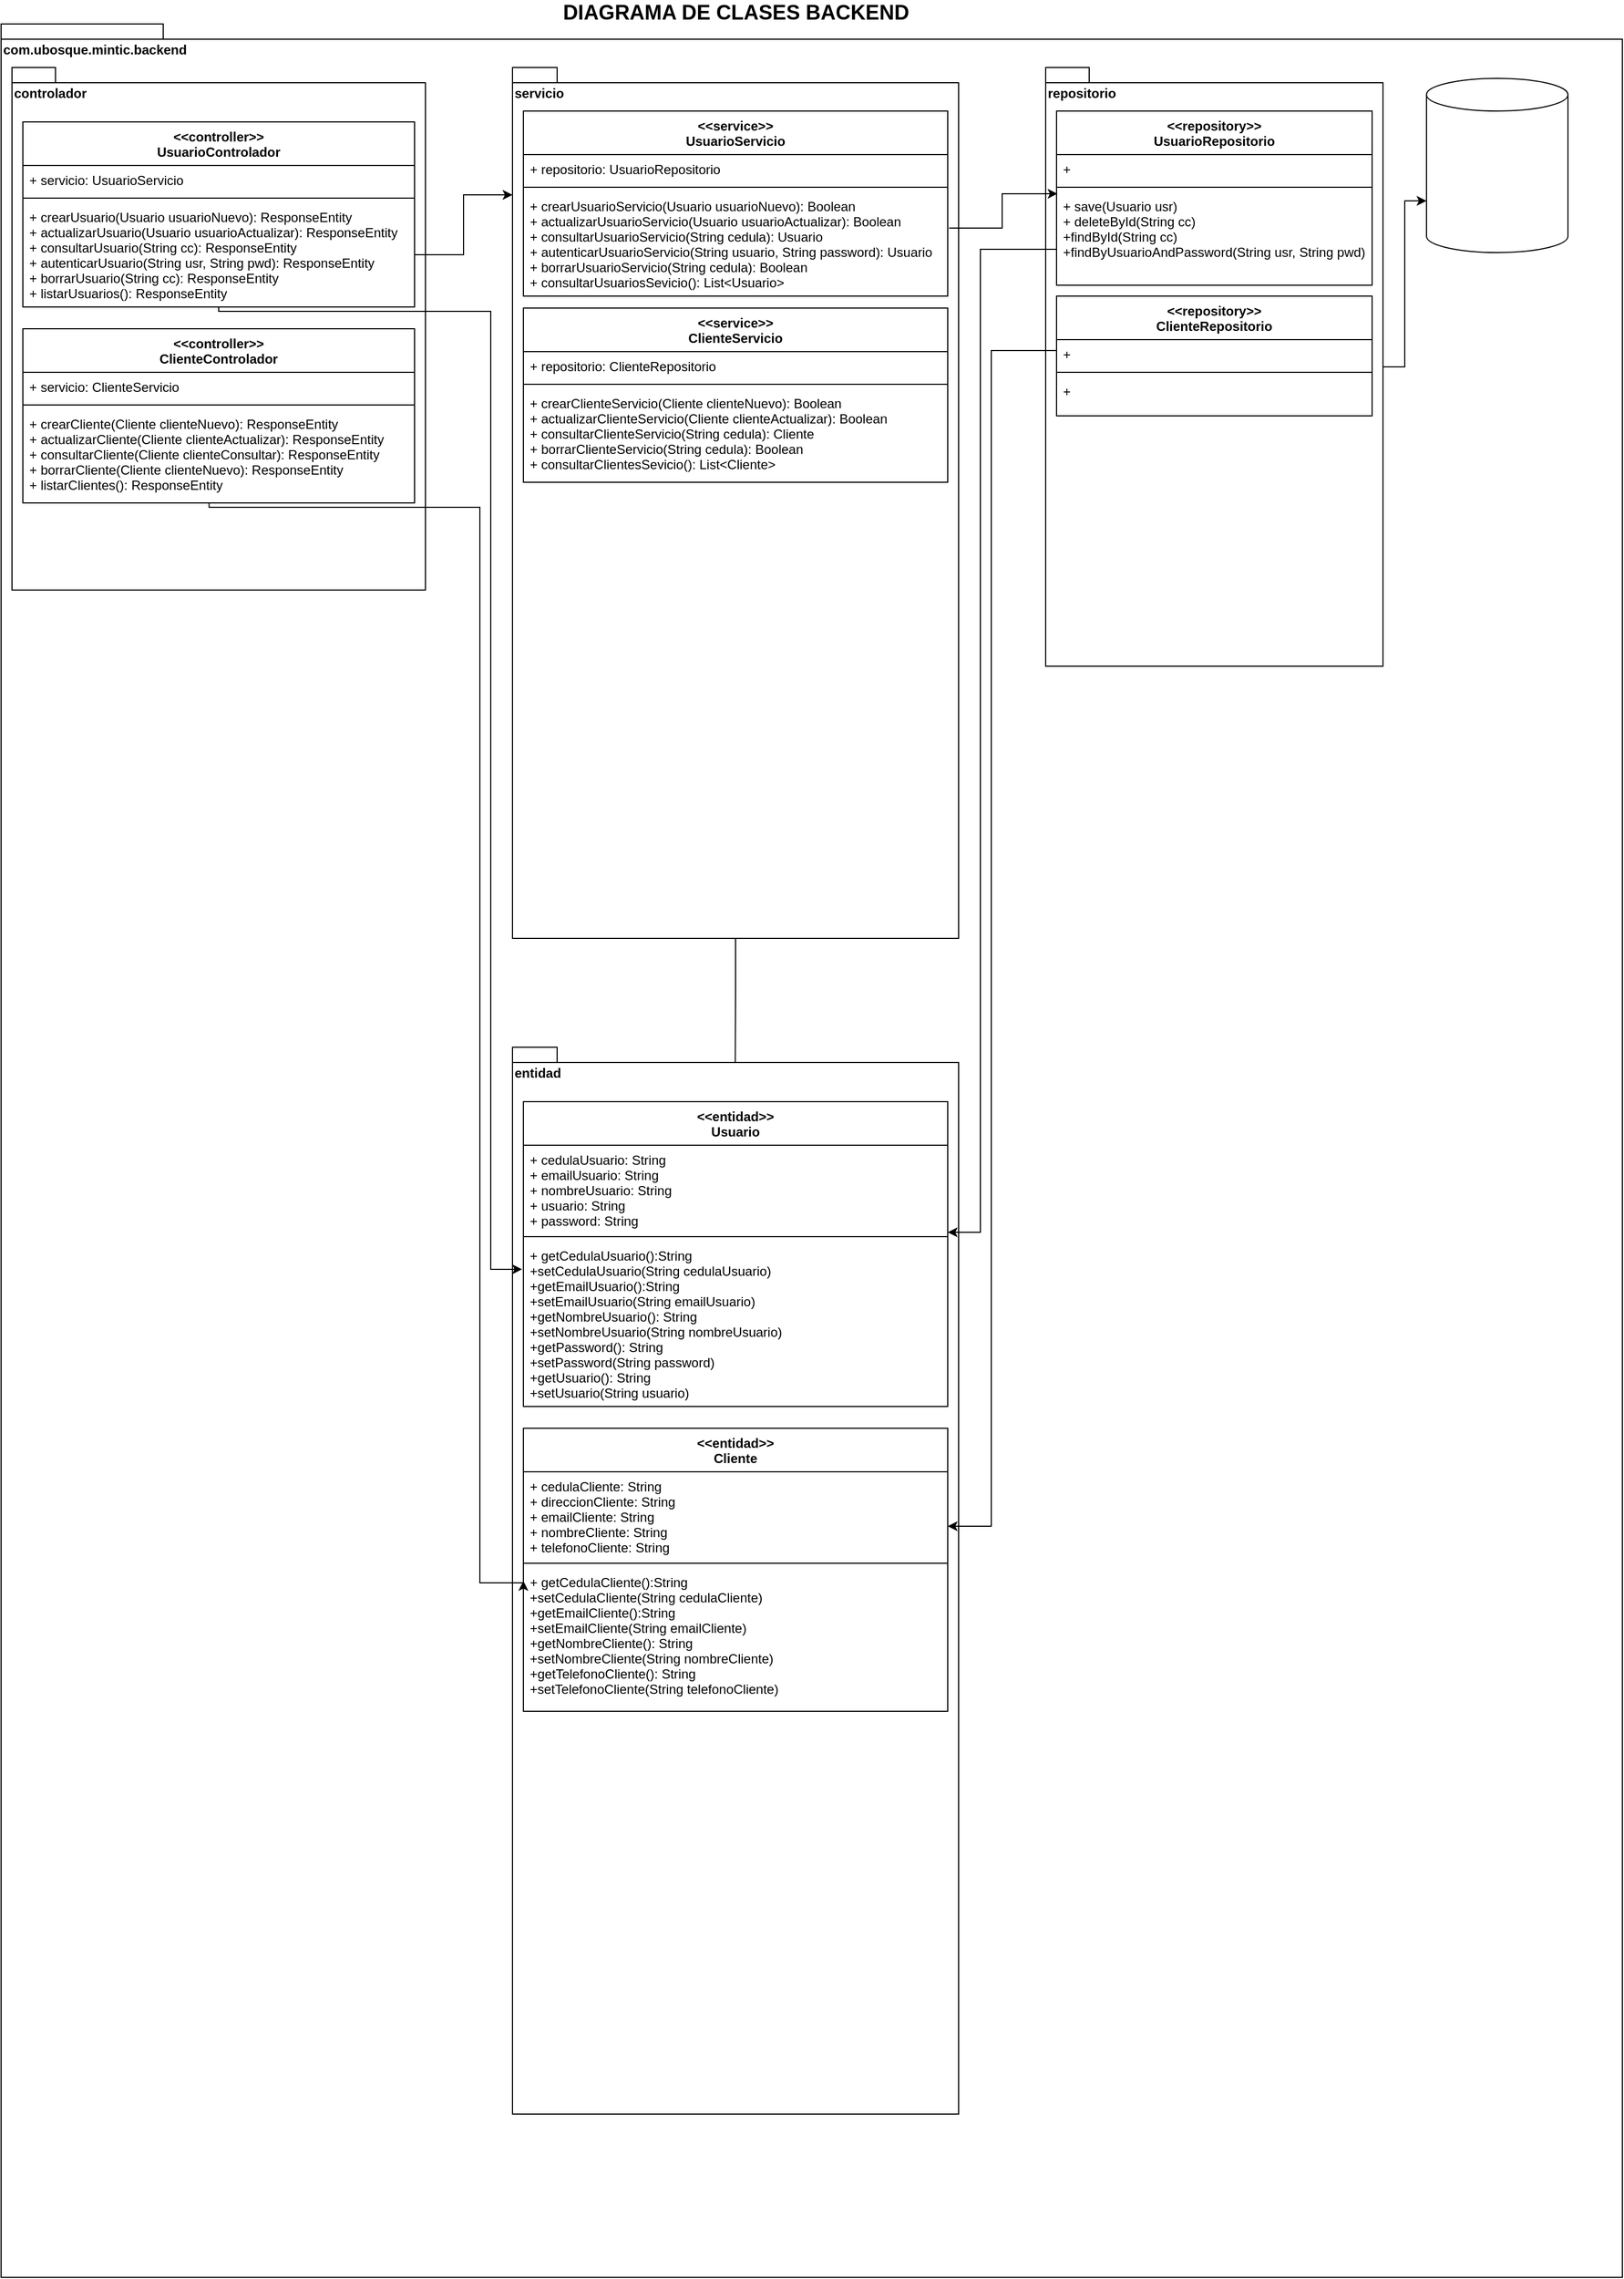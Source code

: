 <mxfile version="15.3.3" type="google"><diagram id="_nIbVGABqkTb8oMi8SBm" name="Page-1"><mxGraphModel dx="1422" dy="705" grid="1" gridSize="10" guides="1" tooltips="1" connect="1" arrows="1" fold="1" page="1" pageScale="1" pageWidth="827" pageHeight="1169" math="0" shadow="0"><root><mxCell id="0"/><mxCell id="1" parent="0"/><mxCell id="5slj-tre2RWCAVTYIook-1" value="com.ubosque.mintic.backend" style="shape=folder;fontStyle=1;spacingTop=10;tabWidth=40;tabHeight=14;tabPosition=left;html=1;align=left;verticalAlign=top;" parent="1" vertex="1"><mxGeometry x="10" y="30" width="1490" height="2070" as="geometry"/></mxCell><mxCell id="VUVFW0-k1MgklpLP-c04-1" value="controlador" style="shape=folder;fontStyle=1;spacingTop=10;tabWidth=40;tabHeight=14;tabPosition=left;html=1;align=left;verticalAlign=top;" parent="1" vertex="1"><mxGeometry x="20" y="70" width="380" height="480" as="geometry"/></mxCell><mxCell id="VUVFW0-k1MgklpLP-c04-2" value="&lt;&lt;controller&gt;&gt;&#10;UsuarioControlador" style="swimlane;fontStyle=1;align=center;verticalAlign=top;childLayout=stackLayout;horizontal=1;startSize=40;horizontalStack=0;resizeParent=1;resizeParentMax=0;resizeLast=0;collapsible=1;marginBottom=0;" parent="1" vertex="1"><mxGeometry x="30" y="120" width="360" height="170" as="geometry"/></mxCell><mxCell id="VUVFW0-k1MgklpLP-c04-3" value="+ servicio: UsuarioServicio" style="text;strokeColor=none;fillColor=none;align=left;verticalAlign=top;spacingLeft=4;spacingRight=4;overflow=hidden;rotatable=0;points=[[0,0.5],[1,0.5]];portConstraint=eastwest;" parent="VUVFW0-k1MgklpLP-c04-2" vertex="1"><mxGeometry y="40" width="360" height="26" as="geometry"/></mxCell><mxCell id="VUVFW0-k1MgklpLP-c04-4" value="" style="line;strokeWidth=1;fillColor=none;align=left;verticalAlign=middle;spacingTop=-1;spacingLeft=3;spacingRight=3;rotatable=0;labelPosition=right;points=[];portConstraint=eastwest;" parent="VUVFW0-k1MgklpLP-c04-2" vertex="1"><mxGeometry y="66" width="360" height="8" as="geometry"/></mxCell><mxCell id="VUVFW0-k1MgklpLP-c04-5" value="+ crearUsuario(Usuario usuarioNuevo): ResponseEntity&#10;+ actualizarUsuario(Usuario usuarioActualizar): ResponseEntity&#10;+ consultarUsuario(String cc): ResponseEntity&#10;+ autenticarUsuario(String usr, String pwd): ResponseEntity&#10;+ borrarUsuario(String cc): ResponseEntity&#10;+ listarUsuarios(): ResponseEntity" style="text;strokeColor=none;fillColor=none;align=left;verticalAlign=top;spacingLeft=4;spacingRight=4;overflow=hidden;rotatable=0;points=[[0,0.5],[1,0.5]];portConstraint=eastwest;" parent="VUVFW0-k1MgklpLP-c04-2" vertex="1"><mxGeometry y="74" width="360" height="96" as="geometry"/></mxCell><mxCell id="VUVFW0-k1MgklpLP-c04-41" style="edgeStyle=orthogonalEdgeStyle;rounded=0;orthogonalLoop=1;jettySize=auto;html=1;entryX=0.499;entryY=0.039;entryDx=0;entryDy=0;entryPerimeter=0;" parent="1" source="VUVFW0-k1MgklpLP-c04-7" target="VUVFW0-k1MgklpLP-c04-31" edge="1"><mxGeometry relative="1" as="geometry"/></mxCell><mxCell id="VUVFW0-k1MgklpLP-c04-7" value="servicio" style="shape=folder;fontStyle=1;spacingTop=10;tabWidth=40;tabHeight=14;tabPosition=left;html=1;align=left;verticalAlign=top;" parent="1" vertex="1"><mxGeometry x="480" y="70" width="410" height="800" as="geometry"/></mxCell><mxCell id="VUVFW0-k1MgklpLP-c04-8" value="&lt;&lt;service&gt;&gt;&#10;UsuarioServicio" style="swimlane;fontStyle=1;align=center;verticalAlign=top;childLayout=stackLayout;horizontal=1;startSize=40;horizontalStack=0;resizeParent=1;resizeParentMax=0;resizeLast=0;collapsible=1;marginBottom=0;" parent="1" vertex="1"><mxGeometry x="490" y="110" width="390" height="170" as="geometry"/></mxCell><mxCell id="VUVFW0-k1MgklpLP-c04-9" value="+ repositorio: UsuarioRepositorio" style="text;strokeColor=none;fillColor=none;align=left;verticalAlign=top;spacingLeft=4;spacingRight=4;overflow=hidden;rotatable=0;points=[[0,0.5],[1,0.5]];portConstraint=eastwest;" parent="VUVFW0-k1MgklpLP-c04-8" vertex="1"><mxGeometry y="40" width="390" height="26" as="geometry"/></mxCell><mxCell id="VUVFW0-k1MgklpLP-c04-10" value="" style="line;strokeWidth=1;fillColor=none;align=left;verticalAlign=middle;spacingTop=-1;spacingLeft=3;spacingRight=3;rotatable=0;labelPosition=right;points=[];portConstraint=eastwest;" parent="VUVFW0-k1MgklpLP-c04-8" vertex="1"><mxGeometry y="66" width="390" height="8" as="geometry"/></mxCell><mxCell id="VUVFW0-k1MgklpLP-c04-11" value="+ crearUsuarioServicio(Usuario usuarioNuevo): Boolean&#10;+ actualizarUsuarioServicio(Usuario usuarioActualizar): Boolean&#10;+ consultarUsuarioServicio(String cedula): Usuario&#10;+ autenticarUsuarioServicio(String usuario, String password): Usuario&#10;+ borrarUsuarioServicio(String cedula): Boolean&#10;+ consultarUsuariosSevicio(): List&lt;Usuario&gt;" style="text;strokeColor=none;fillColor=none;align=left;verticalAlign=top;spacingLeft=4;spacingRight=4;overflow=hidden;rotatable=0;points=[[0,0.5],[1,0.5]];portConstraint=eastwest;" parent="VUVFW0-k1MgklpLP-c04-8" vertex="1"><mxGeometry y="74" width="390" height="96" as="geometry"/></mxCell><mxCell id="VUVFW0-k1MgklpLP-c04-43" style="edgeStyle=orthogonalEdgeStyle;rounded=0;orthogonalLoop=1;jettySize=auto;html=1;entryX=0;entryY=0;entryDx=0;entryDy=112.5;entryPerimeter=0;" parent="1" source="VUVFW0-k1MgklpLP-c04-12" target="VUVFW0-k1MgklpLP-c04-17" edge="1"><mxGeometry relative="1" as="geometry"/></mxCell><mxCell id="VUVFW0-k1MgklpLP-c04-12" value="repositorio" style="shape=folder;fontStyle=1;spacingTop=10;tabWidth=40;tabHeight=14;tabPosition=left;html=1;align=left;verticalAlign=top;" parent="1" vertex="1"><mxGeometry x="970" y="70" width="310" height="550" as="geometry"/></mxCell><mxCell id="VUVFW0-k1MgklpLP-c04-13" value="&lt;&lt;repository&gt;&gt;&#10;UsuarioRepositorio" style="swimlane;fontStyle=1;align=center;verticalAlign=top;childLayout=stackLayout;horizontal=1;startSize=40;horizontalStack=0;resizeParent=1;resizeParentMax=0;resizeLast=0;collapsible=1;marginBottom=0;" parent="1" vertex="1"><mxGeometry x="980" y="110" width="290" height="160" as="geometry"/></mxCell><mxCell id="VUVFW0-k1MgklpLP-c04-14" value="+ " style="text;strokeColor=none;fillColor=none;align=left;verticalAlign=top;spacingLeft=4;spacingRight=4;overflow=hidden;rotatable=0;points=[[0,0.5],[1,0.5]];portConstraint=eastwest;" parent="VUVFW0-k1MgklpLP-c04-13" vertex="1"><mxGeometry y="40" width="290" height="26" as="geometry"/></mxCell><mxCell id="VUVFW0-k1MgklpLP-c04-15" value="" style="line;strokeWidth=1;fillColor=none;align=left;verticalAlign=middle;spacingTop=-1;spacingLeft=3;spacingRight=3;rotatable=0;labelPosition=right;points=[];portConstraint=eastwest;" parent="VUVFW0-k1MgklpLP-c04-13" vertex="1"><mxGeometry y="66" width="290" height="8" as="geometry"/></mxCell><mxCell id="VUVFW0-k1MgklpLP-c04-16" value="+ save(Usuario usr)&#10;+ deleteById(String cc)&#10;+findById(String cc)&#10;+findByUsuarioAndPassword(String usr, String pwd)" style="text;strokeColor=none;fillColor=none;align=left;verticalAlign=top;spacingLeft=4;spacingRight=4;overflow=hidden;rotatable=0;points=[[0,0.5],[1,0.5]];portConstraint=eastwest;" parent="VUVFW0-k1MgklpLP-c04-13" vertex="1"><mxGeometry y="74" width="290" height="86" as="geometry"/></mxCell><mxCell id="VUVFW0-k1MgklpLP-c04-17" value="" style="shape=cylinder3;whiteSpace=wrap;html=1;boundedLbl=1;backgroundOutline=1;size=15;align=left;verticalAlign=top;" parent="1" vertex="1"><mxGeometry x="1320" y="80" width="130" height="160" as="geometry"/></mxCell><mxCell id="VUVFW0-k1MgklpLP-c04-31" value="entidad" style="shape=folder;fontStyle=1;spacingTop=10;tabWidth=40;tabHeight=14;tabPosition=left;html=1;align=left;verticalAlign=top;" parent="1" vertex="1"><mxGeometry x="480" y="970" width="410" height="980" as="geometry"/></mxCell><mxCell id="VUVFW0-k1MgklpLP-c04-32" value="&lt;&lt;entidad&gt;&gt;&#10;Usuario" style="swimlane;fontStyle=1;align=center;verticalAlign=top;childLayout=stackLayout;horizontal=1;startSize=40;horizontalStack=0;resizeParent=1;resizeParentMax=0;resizeLast=0;collapsible=1;marginBottom=0;" parent="1" vertex="1"><mxGeometry x="490" y="1020" width="390" height="280" as="geometry"/></mxCell><mxCell id="VUVFW0-k1MgklpLP-c04-33" value="+ cedulaUsuario: String&#10;+ emailUsuario: String&#10;+ nombreUsuario: String&#10;+ usuario: String&#10;+ password: String" style="text;strokeColor=none;fillColor=none;align=left;verticalAlign=top;spacingLeft=4;spacingRight=4;overflow=hidden;rotatable=0;points=[[0,0.5],[1,0.5]];portConstraint=eastwest;" parent="VUVFW0-k1MgklpLP-c04-32" vertex="1"><mxGeometry y="40" width="390" height="80" as="geometry"/></mxCell><mxCell id="VUVFW0-k1MgklpLP-c04-34" value="" style="line;strokeWidth=1;fillColor=none;align=left;verticalAlign=middle;spacingTop=-1;spacingLeft=3;spacingRight=3;rotatable=0;labelPosition=right;points=[];portConstraint=eastwest;" parent="VUVFW0-k1MgklpLP-c04-32" vertex="1"><mxGeometry y="120" width="390" height="8" as="geometry"/></mxCell><mxCell id="VUVFW0-k1MgklpLP-c04-35" value="+ getCedulaUsuario():String&#10;+setCedulaUsuario(String cedulaUsuario)&#10;+getEmailUsuario():String&#10;+setEmailUsuario(String emailUsuario)&#10;+getNombreUsuario(): String&#10;+setNombreUsuario(String nombreUsuario)&#10;+getPassword(): String&#10;+setPassword(String password)&#10;+getUsuario(): String&#10;+setUsuario(String usuario)" style="text;strokeColor=none;fillColor=none;align=left;verticalAlign=top;spacingLeft=4;spacingRight=4;overflow=hidden;rotatable=0;points=[[0,0.5],[1,0.5]];portConstraint=eastwest;" parent="VUVFW0-k1MgklpLP-c04-32" vertex="1"><mxGeometry y="128" width="390" height="152" as="geometry"/></mxCell><mxCell id="F5_43miS8RjSuwx_6p67-1" value="&lt;b&gt;&lt;font style=&quot;font-size: 19px&quot;&gt;DIAGRAMA DE CLASES BACKEND&lt;/font&gt;&lt;/b&gt;" style="text;html=1;align=center;verticalAlign=middle;resizable=0;points=[];autosize=1;strokeColor=none;fillColor=none;" parent="1" vertex="1"><mxGeometry x="520" y="10" width="330" height="20" as="geometry"/></mxCell><mxCell id="MVz4rSWvHp0iXUlqDioP-1" value="&lt;&lt;controller&gt;&gt;&#10;ClienteControlador" style="swimlane;fontStyle=1;align=center;verticalAlign=top;childLayout=stackLayout;horizontal=1;startSize=40;horizontalStack=0;resizeParent=1;resizeParentMax=0;resizeLast=0;collapsible=1;marginBottom=0;" vertex="1" parent="1"><mxGeometry x="30" y="310" width="360" height="160" as="geometry"/></mxCell><mxCell id="MVz4rSWvHp0iXUlqDioP-2" value="+ servicio: ClienteServicio" style="text;strokeColor=none;fillColor=none;align=left;verticalAlign=top;spacingLeft=4;spacingRight=4;overflow=hidden;rotatable=0;points=[[0,0.5],[1,0.5]];portConstraint=eastwest;" vertex="1" parent="MVz4rSWvHp0iXUlqDioP-1"><mxGeometry y="40" width="360" height="26" as="geometry"/></mxCell><mxCell id="MVz4rSWvHp0iXUlqDioP-3" value="" style="line;strokeWidth=1;fillColor=none;align=left;verticalAlign=middle;spacingTop=-1;spacingLeft=3;spacingRight=3;rotatable=0;labelPosition=right;points=[];portConstraint=eastwest;" vertex="1" parent="MVz4rSWvHp0iXUlqDioP-1"><mxGeometry y="66" width="360" height="8" as="geometry"/></mxCell><mxCell id="MVz4rSWvHp0iXUlqDioP-4" value="+ crearCliente(Cliente clienteNuevo): ResponseEntity&#10;+ actualizarCliente(Cliente clienteActualizar): ResponseEntity&#10;+ consultarCliente(Cliente clienteConsultar): ResponseEntity&#10;+ borrarCliente(Cliente clienteNuevo): ResponseEntity&#10;+ listarClientes(): ResponseEntity" style="text;strokeColor=none;fillColor=none;align=left;verticalAlign=top;spacingLeft=4;spacingRight=4;overflow=hidden;rotatable=0;points=[[0,0.5],[1,0.5]];portConstraint=eastwest;" vertex="1" parent="MVz4rSWvHp0iXUlqDioP-1"><mxGeometry y="74" width="360" height="86" as="geometry"/></mxCell><mxCell id="VUVFW0-k1MgklpLP-c04-40" style="edgeStyle=orthogonalEdgeStyle;rounded=0;orthogonalLoop=1;jettySize=auto;html=1;entryX=-0.003;entryY=0.171;entryDx=0;entryDy=0;entryPerimeter=0;" parent="1" source="VUVFW0-k1MgklpLP-c04-5" target="VUVFW0-k1MgklpLP-c04-35" edge="1"><mxGeometry relative="1" as="geometry"><Array as="points"><mxPoint x="210" y="294"/><mxPoint x="460" y="294"/><mxPoint x="460" y="1174"/></Array></mxGeometry></mxCell><mxCell id="VUVFW0-k1MgklpLP-c04-36" style="edgeStyle=orthogonalEdgeStyle;rounded=0;orthogonalLoop=1;jettySize=auto;html=1;entryX=0;entryY=0;entryDx=0;entryDy=117;entryPerimeter=0;exitX=1;exitY=0.5;exitDx=0;exitDy=0;" parent="1" source="VUVFW0-k1MgklpLP-c04-5" target="VUVFW0-k1MgklpLP-c04-7" edge="1"><mxGeometry relative="1" as="geometry"/></mxCell><mxCell id="MVz4rSWvHp0iXUlqDioP-5" value="&lt;&lt;entidad&gt;&gt;&#10;Cliente" style="swimlane;fontStyle=1;align=center;verticalAlign=top;childLayout=stackLayout;horizontal=1;startSize=40;horizontalStack=0;resizeParent=1;resizeParentMax=0;resizeLast=0;collapsible=1;marginBottom=0;" vertex="1" parent="1"><mxGeometry x="490" y="1320" width="390" height="260" as="geometry"/></mxCell><mxCell id="MVz4rSWvHp0iXUlqDioP-6" value="+ cedulaCliente: String&#10;+ direccionCliente: String&#10;+ emailCliente: String&#10;+ nombreCliente: String&#10;+ telefonoCliente: String" style="text;strokeColor=none;fillColor=none;align=left;verticalAlign=top;spacingLeft=4;spacingRight=4;overflow=hidden;rotatable=0;points=[[0,0.5],[1,0.5]];portConstraint=eastwest;" vertex="1" parent="MVz4rSWvHp0iXUlqDioP-5"><mxGeometry y="40" width="390" height="80" as="geometry"/></mxCell><mxCell id="MVz4rSWvHp0iXUlqDioP-7" value="" style="line;strokeWidth=1;fillColor=none;align=left;verticalAlign=middle;spacingTop=-1;spacingLeft=3;spacingRight=3;rotatable=0;labelPosition=right;points=[];portConstraint=eastwest;" vertex="1" parent="MVz4rSWvHp0iXUlqDioP-5"><mxGeometry y="120" width="390" height="8" as="geometry"/></mxCell><mxCell id="MVz4rSWvHp0iXUlqDioP-8" value="+ getCedulaCliente():String&#10;+setCedulaCliente(String cedulaCliente)&#10;+getEmailCliente():String&#10;+setEmailCliente(String emailCliente)&#10;+getNombreCliente(): String&#10;+setNombreCliente(String nombreCliente)&#10;+getTelefonoCliente(): String&#10;+setTelefonoCliente(String telefonoCliente)" style="text;strokeColor=none;fillColor=none;align=left;verticalAlign=top;spacingLeft=4;spacingRight=4;overflow=hidden;rotatable=0;points=[[0,0.5],[1,0.5]];portConstraint=eastwest;" vertex="1" parent="MVz4rSWvHp0iXUlqDioP-5"><mxGeometry y="128" width="390" height="132" as="geometry"/></mxCell><mxCell id="MVz4rSWvHp0iXUlqDioP-13" style="edgeStyle=orthogonalEdgeStyle;rounded=0;orthogonalLoop=1;jettySize=auto;html=1;entryX=0;entryY=0.093;entryDx=0;entryDy=0;entryPerimeter=0;" edge="1" parent="1" target="MVz4rSWvHp0iXUlqDioP-8"><mxGeometry relative="1" as="geometry"><Array as="points"><mxPoint x="201" y="474"/><mxPoint x="450" y="474"/><mxPoint x="450" y="1462"/><mxPoint x="490" y="1462"/></Array><mxPoint x="201.17" y="470" as="sourcePoint"/><mxPoint x="500.0" y="713.992" as="targetPoint"/></mxGeometry></mxCell><mxCell id="MVz4rSWvHp0iXUlqDioP-14" value="&lt;&lt;service&gt;&gt;&#10;ClienteServicio" style="swimlane;fontStyle=1;align=center;verticalAlign=top;childLayout=stackLayout;horizontal=1;startSize=40;horizontalStack=0;resizeParent=1;resizeParentMax=0;resizeLast=0;collapsible=1;marginBottom=0;" vertex="1" parent="1"><mxGeometry x="490" y="291" width="390" height="160" as="geometry"/></mxCell><mxCell id="MVz4rSWvHp0iXUlqDioP-15" value="+ repositorio: ClienteRepositorio" style="text;strokeColor=none;fillColor=none;align=left;verticalAlign=top;spacingLeft=4;spacingRight=4;overflow=hidden;rotatable=0;points=[[0,0.5],[1,0.5]];portConstraint=eastwest;" vertex="1" parent="MVz4rSWvHp0iXUlqDioP-14"><mxGeometry y="40" width="390" height="26" as="geometry"/></mxCell><mxCell id="MVz4rSWvHp0iXUlqDioP-16" value="" style="line;strokeWidth=1;fillColor=none;align=left;verticalAlign=middle;spacingTop=-1;spacingLeft=3;spacingRight=3;rotatable=0;labelPosition=right;points=[];portConstraint=eastwest;" vertex="1" parent="MVz4rSWvHp0iXUlqDioP-14"><mxGeometry y="66" width="390" height="8" as="geometry"/></mxCell><mxCell id="MVz4rSWvHp0iXUlqDioP-17" value="+ crearClienteServicio(Cliente clienteNuevo): Boolean&#10;+ actualizarClienteServicio(Cliente clienteActualizar): Boolean&#10;+ consultarClienteServicio(String cedula): Cliente&#10;+ borrarClienteServicio(String cedula): Boolean&#10;+ consultarClientesSevicio(): List&lt;Cliente&gt;" style="text;strokeColor=none;fillColor=none;align=left;verticalAlign=top;spacingLeft=4;spacingRight=4;overflow=hidden;rotatable=0;points=[[0,0.5],[1,0.5]];portConstraint=eastwest;" vertex="1" parent="MVz4rSWvHp0iXUlqDioP-14"><mxGeometry y="74" width="390" height="86" as="geometry"/></mxCell><mxCell id="VUVFW0-k1MgklpLP-c04-42" style="edgeStyle=orthogonalEdgeStyle;rounded=0;orthogonalLoop=1;jettySize=auto;html=1;exitX=1.003;exitY=0.349;exitDx=0;exitDy=0;exitPerimeter=0;entryX=0.003;entryY=0.023;entryDx=0;entryDy=0;entryPerimeter=0;" parent="1" source="VUVFW0-k1MgklpLP-c04-11" target="VUVFW0-k1MgklpLP-c04-16" edge="1"><mxGeometry relative="1" as="geometry"/></mxCell><mxCell id="VUVFW0-k1MgklpLP-c04-44" style="edgeStyle=orthogonalEdgeStyle;rounded=0;orthogonalLoop=1;jettySize=auto;html=1;entryX=1;entryY=1;entryDx=0;entryDy=0;entryPerimeter=0;" parent="1" source="VUVFW0-k1MgklpLP-c04-16" target="VUVFW0-k1MgklpLP-c04-33" edge="1"><mxGeometry relative="1" as="geometry"><Array as="points"><mxPoint x="910" y="237"/><mxPoint x="910" y="1140"/></Array></mxGeometry></mxCell><mxCell id="MVz4rSWvHp0iXUlqDioP-22" value="&lt;&lt;repository&gt;&gt;&#10;ClienteRepositorio" style="swimlane;fontStyle=1;align=center;verticalAlign=top;childLayout=stackLayout;horizontal=1;startSize=40;horizontalStack=0;resizeParent=1;resizeParentMax=0;resizeLast=0;collapsible=1;marginBottom=0;" vertex="1" parent="1"><mxGeometry x="980" y="280" width="290" height="110" as="geometry"/></mxCell><mxCell id="MVz4rSWvHp0iXUlqDioP-23" value="+ " style="text;strokeColor=none;fillColor=none;align=left;verticalAlign=top;spacingLeft=4;spacingRight=4;overflow=hidden;rotatable=0;points=[[0,0.5],[1,0.5]];portConstraint=eastwest;" vertex="1" parent="MVz4rSWvHp0iXUlqDioP-22"><mxGeometry y="40" width="290" height="26" as="geometry"/></mxCell><mxCell id="MVz4rSWvHp0iXUlqDioP-24" value="" style="line;strokeWidth=1;fillColor=none;align=left;verticalAlign=middle;spacingTop=-1;spacingLeft=3;spacingRight=3;rotatable=0;labelPosition=right;points=[];portConstraint=eastwest;" vertex="1" parent="MVz4rSWvHp0iXUlqDioP-22"><mxGeometry y="66" width="290" height="8" as="geometry"/></mxCell><mxCell id="MVz4rSWvHp0iXUlqDioP-25" value="+" style="text;strokeColor=none;fillColor=none;align=left;verticalAlign=top;spacingLeft=4;spacingRight=4;overflow=hidden;rotatable=0;points=[[0,0.5],[1,0.5]];portConstraint=eastwest;" vertex="1" parent="MVz4rSWvHp0iXUlqDioP-22"><mxGeometry y="74" width="290" height="36" as="geometry"/></mxCell><mxCell id="MVz4rSWvHp0iXUlqDioP-27" style="edgeStyle=orthogonalEdgeStyle;rounded=0;orthogonalLoop=1;jettySize=auto;html=1;" edge="1" parent="1"><mxGeometry relative="1" as="geometry"><Array as="points"><mxPoint x="920" y="330"/><mxPoint x="920" y="1410"/><mxPoint x="880" y="1410"/></Array><mxPoint x="980" y="330" as="sourcePoint"/><mxPoint x="880" y="1410" as="targetPoint"/></mxGeometry></mxCell></root></mxGraphModel></diagram></mxfile>
